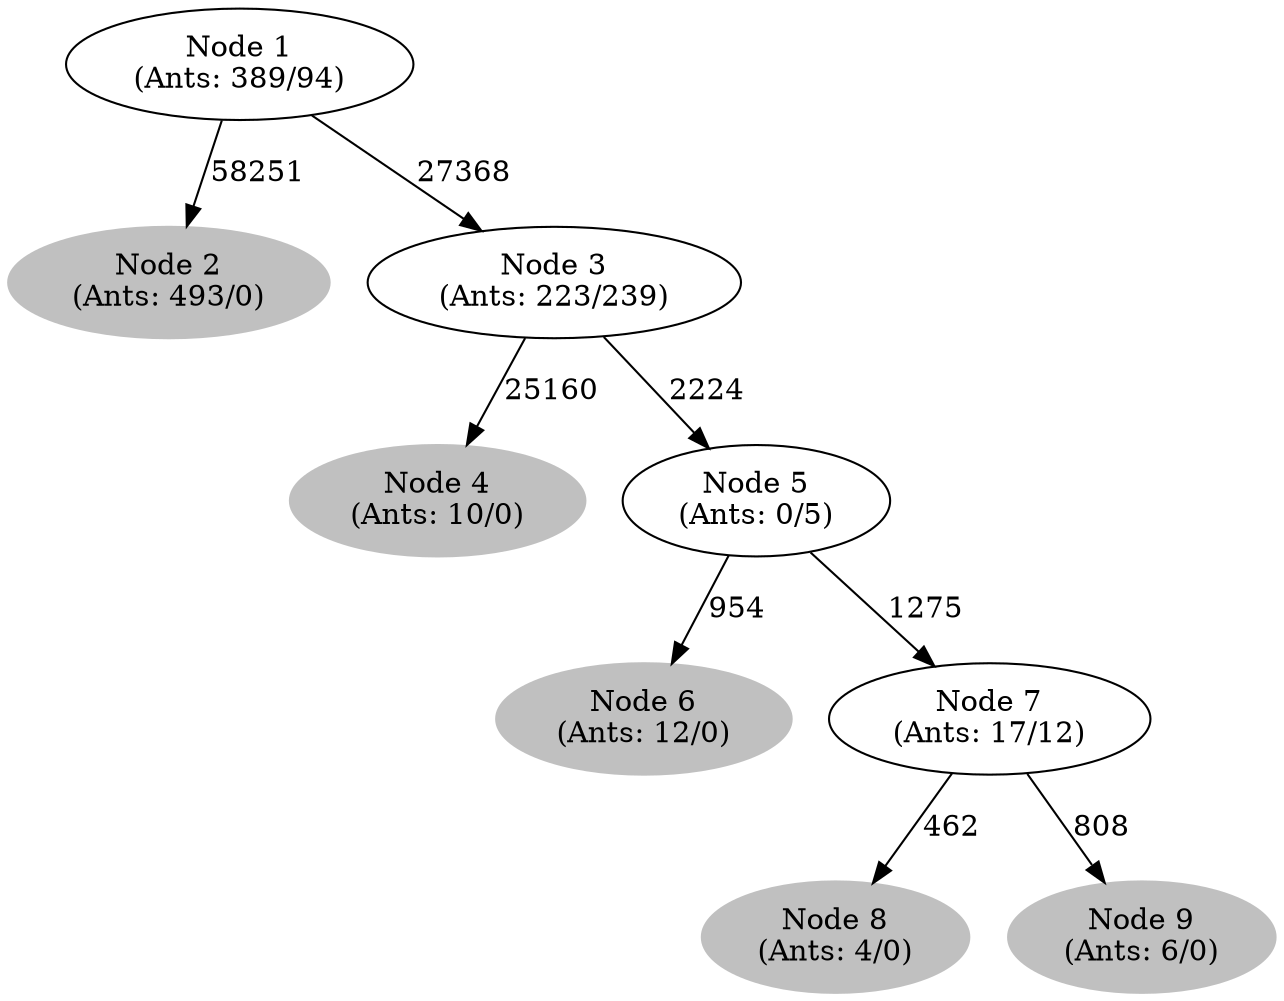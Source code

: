digraph G {
	
	 "Node 2\n(Ants: 493/0)" [style=filled,color="gray"];
	"Node 1\n(Ants: 389/94)" -> "Node 2\n(Ants: 493/0)" [label=58251];
	 "Node 1\n(Ants: 389/94)" -> "Node 3\n(Ants: 223/239)" [label=27368];
	 "Node 4\n(Ants: 10/0)" [style=filled,color="gray"];
	"Node 3\n(Ants: 223/239)" -> "Node 4\n(Ants: 10/0)" [label=25160];
	 "Node 3\n(Ants: 223/239)" -> "Node 5\n(Ants: 0/5)" [label=2224];
	 "Node 6\n(Ants: 12/0)" [style=filled,color="gray"];
	"Node 5\n(Ants: 0/5)" -> "Node 6\n(Ants: 12/0)" [label=954];
	 "Node 5\n(Ants: 0/5)" -> "Node 7\n(Ants: 17/12)" [label=1275];
	 "Node 8\n(Ants: 4/0)" [style=filled,color="gray"];
	"Node 7\n(Ants: 17/12)" -> "Node 8\n(Ants: 4/0)" [label=462];
	 "Node 9\n(Ants: 6/0)" [style=filled,color="gray"];
	"Node 7\n(Ants: 17/12)" -> "Node 9\n(Ants: 6/0)" [label=808];
	 
}
